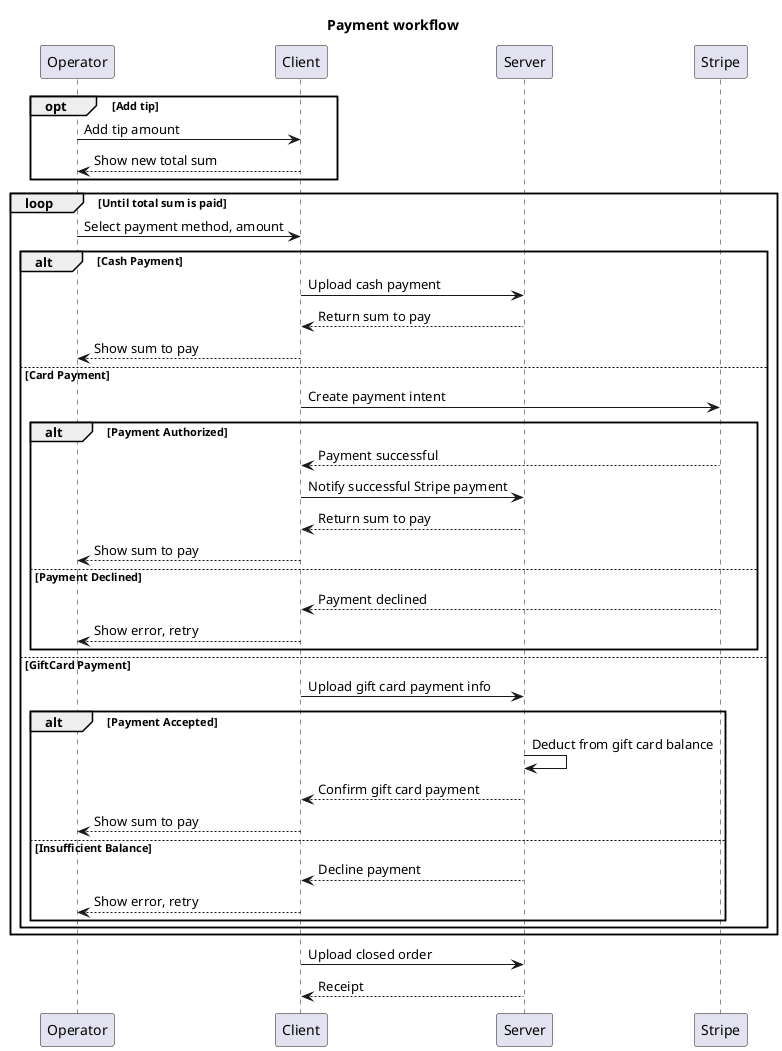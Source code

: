 @startuml payment

title Payment workflow

opt Add tip
  Operator->Client: Add tip amount
  Client-->Operator: Show new total sum
end

loop Until total sum is paid
  Operator->Client: Select payment method, amount

  alt Cash Payment
    Client->Server: Upload cash payment
    Server-->Client: Return sum to pay
    Client-->Operator: Show sum to pay

  else Card Payment
    Client->Stripe: Create payment intent
    alt Payment Authorized
      Stripe-->Client: Payment successful 
      Client->Server: Notify successful Stripe payment

      Server-->Client: Return sum to pay
      Client-->Operator: Show sum to pay
    else Payment Declined
      Stripe-->Client: Payment declined
      Client-->Operator: Show error, retry
    end

  else GiftCard Payment
    Client->Server: Upload gift card payment info
    
    alt Payment Accepted
      Server->Server: Deduct from gift card balance
      Server-->Client: Confirm gift card payment
      Client-->Operator: Show sum to pay
    else Insufficient Balance
      Server-->Client: Decline payment
      Client-->Operator: Show error, retry
    end
  end
end

Client->Server: Upload closed order
Server-->Client: Receipt

@enduml payment